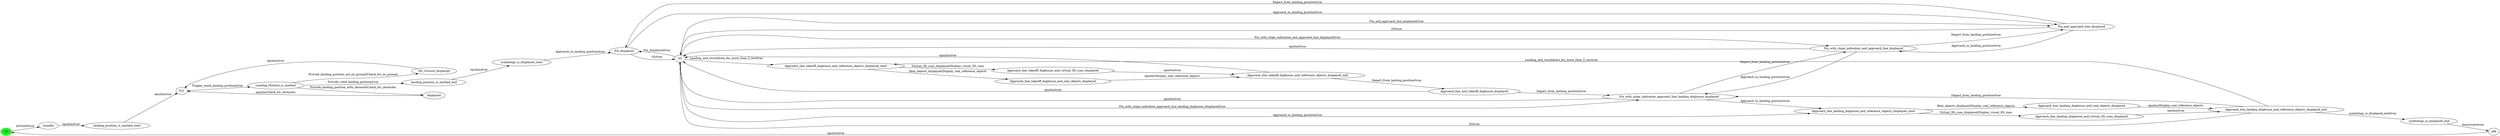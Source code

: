 digraph G {
rankdir=LR;
state0[ label = "s0", style=filled, color=green ];
state1 [ label = "Approach_line_landing_doghouse_and_reference_objects_displayed_end" ];
state1 -> state2 [ label=" symbology_is_displayed_end/true " ];
state1 -> state3 [ label=" Landing_and_touchdown_for_more_than_5_sec/true " ];
state1 -> state4 [ label=" S5/true " ];
state1 -> state5 [ label=" Depart_from_landing_position/true " ];
state6 [ label = "Pin_displayed" ];
state6 -> state4 [ label=" S5/true " ];
state6 -> state7 [ label=" Approach_to_landing_position/true " ];
state4 [ label = "S5" ];
state4 -> state5 [ label=" Pin_with_slope_indication_approach_line_landing_doghouse_displayed/true " ];
state4 -> state7 [ label=" Pin_and_approach_line_displayed/true " ];
state4 -> state6 [ label=" Pin_displayed/true " ];
state4 -> state8 [ label=" Pin_with_slope_indication_and_approach_line_displayed/true " ];
state4 -> state9 [ label=" Approach_to_landing_position/true " ];
state4 -> state3 [ label=" Landing_and_touchdown_for_more_than_5_sec/true " ];
state10 [ label = "standby" ];
state10 -> state11 [ label=" epsilon/true " ];
state12 [ label = "Approach_line_and_takeoff_doghouse_displayed" ];
state12 -> state5 [ label=" Depart_from_landing_position/true " ];
state12 -> state4 [ label=" epsilon/true " ];
state8 [ label = "Pin_with_slope_indication_and_approach_line_displayed" ];
state8 -> state5 [ label=" Approach_to_landing_position/true " ];
state8 -> state4 [ label=" epsilon/true " ];
state8 -> state7 [ label=" Depart_from_landing_position/true " ];
state13 [ label = "s99" ];
state13 -> state0 [ label=" epsilon/true " ];
state14 [ label = "S21" ];
state14 -> state15 [ label=" Trigger_mark_landing_position/true " ];
state5 [ label = "Pin_with_slope_indication_approach_line_landing_doghouse_displayed" ];
state5 -> state9 [ label=" Approach_to_landing_position/true " ];
state5 -> state8 [ label=" Depart_from_landing_position/true " ];
state5 -> state4 [ label=" epsilon/true " ];
state16 [ label = "Approach_line_landing_doghouse_and_virtual_3D_cues_displayed" ];
state16 -> state1 [ label=" epsilon/true " ];
state11 [ label = "landing_position_is_marked_start" ];
state11 -> state14 [ label=" epsilon/true " ];
state17 [ label = "symbology_is_displayed_start" ];
state17 -> state6 [ label=" Approach_to_landing_position/true " ];
state18 [ label = "Approach_line_takeoff_doghouse_and_reference_objects_displayed_end" ];
state18 -> state12 [ label=" Depart_from_landing_position/true " ];
state18 -> state4 [ label=" epsilon/true " ];
state19 [ label = "NO_Ground_displayed" ];
state19 -> state14 [ label=" epsilon/true " ];
state20 [ label = "Approach_line_takeoff_doghouse_and_real_objects_displayed" ];
state20 -> state18 [ label=" epsilon/Display_real_reference_objects " ];
state0 -> state10 [ label=" activate/true " ];
state21 [ label = "displayed" ];
state21 -> state14 [ label=" epsilon/Check_for_obstacles " ];
state22 [ label = "landing_position_is_marked_end" ];
state22 -> state17 [ label=" epsilon/true " ];
state23 [ label = "Approach_line_landing_doghouse_and_real_objects_displayed" ];
state23 -> state1 [ label=" epsilon/Display_real_reference_objects " ];
state2 [ label = "symbology_is_displayed_end" ];
state2 -> state13 [ label=" deactivate/true " ];
state9 [ label = "Approach_line_landing_doghouse_and_reference_objects_displayed_start" ];
state9 -> state16 [ label=" Virtual_3D_cues_displayed/Display_visual_3D_cues " ];
state9 -> state23 [ label=" Real_objects_displayed/Display_real_reference_objects " ];
state7 [ label = "Pin_and_approach_line_displayed" ];
state7 -> state8 [ label=" Approach_to_landing_position/true " ];
state7 -> state6 [ label=" Depart_from_landing_position/true " ];
state7 -> state4 [ label=" S5/true " ];
state15 [ label = "Landing_Position_is_marked" ];
state15 -> state19 [ label=" Provide_landing_position_not_on_ground/Check_for_no_ground " ];
state15 -> state21 [ label=" Provide_landing_position_with_obstacle/Check_for_obstacles " ];
state15 -> state22 [ label=" Provide_valid_landing_position/true " ];
state3 [ label = "Approach_line_takeoff_doghouse_and_reference_objects_displayed_start" ];
state3 -> state24 [ label=" Virtual_3D_cues_displayed/Display_visual_3D_cues " ];
state3 -> state20 [ label=" Real_objects_displayed/Display_real_reference_objects " ];
state24 [ label = "Approach_line_takeoff_doghouse_and_virtual_3D_cues_displayed" ];
state24 -> state18 [ label=" epsilon/true " ];
}
